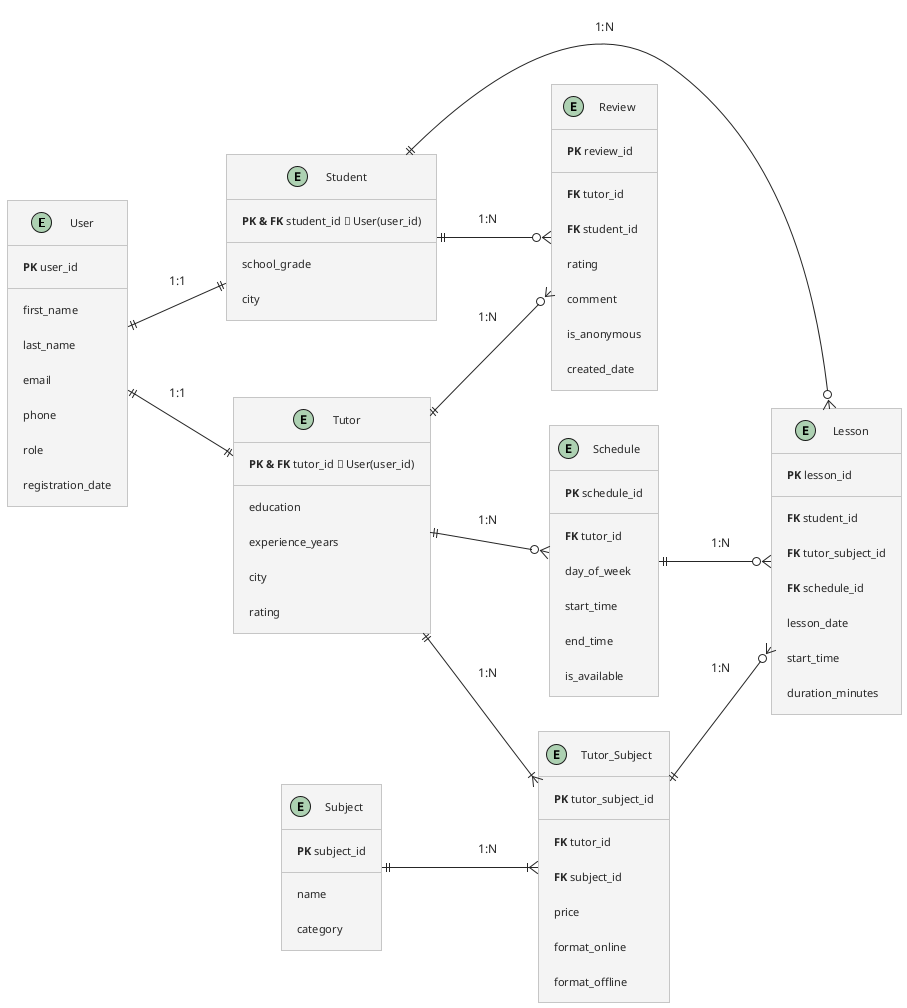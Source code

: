 @startuml tutor_platform_core_erd

!define PF_KEY(x) **PK & FK** x
!define P_KEY(x) **PK** x
!define F_KEY(x) **FK** x
!theme carbon-gray

skinparam arrow {
	Thickness 1
	Color #262626
	FontColor #262626
}

left to right direction

entity "User" as user {
  P_KEY(user_id)
  --
  first_name
  last_name
  email
  phone
  role
  registration_date
}

entity "Student" as student {
  PF_KEY(student_id) → User(user_id)
  --
  school_grade
  city
}

entity "Tutor" as tutor {
  PF_KEY(tutor_id) → User(user_id)
  --
  education
  experience_years
  city
  rating
}

entity "Schedule" as schedule {
  P_KEY(schedule_id)
  --
  F_KEY(tutor_id)
  day_of_week
  start_time
  end_time
  is_available
}

entity "Subject" as subject {
  P_KEY(subject_id)
  --
  name
  category
}

entity "Tutor_Subject" as tutor_subject {
  P_KEY(tutor_subject_id)
  --
  F_KEY(tutor_id)
  F_KEY(subject_id)
  price
  format_online
  format_offline
}

entity "Lesson" as lesson {
  P_KEY(lesson_id)
  --
  F_KEY(student_id)
  F_KEY(tutor_subject_id)
  F_KEY(schedule_id)
  lesson_date
  start_time
  duration_minutes
}

entity "Review" as review {
  P_KEY(review_id)
  --
  F_KEY(tutor_id)
  F_KEY(student_id)
  rating
  comment
  is_anonymous
  created_date
}

user ||--|| student : "1:1"
user ||--|| tutor : "1:1"

tutor ||--o{ review : "1:N"
tutor ||--|{ tutor_subject : "1:N"
subject ||--|{ tutor_subject : "1:N"

student ||--o{ review : "1:N"
student ||--o{ lesson : "1:N"
tutor_subject ||--o{ lesson : "1:N"

tutor ||--o{ schedule : "1:N"
schedule ||--o{ lesson : "1:N"

@enduml